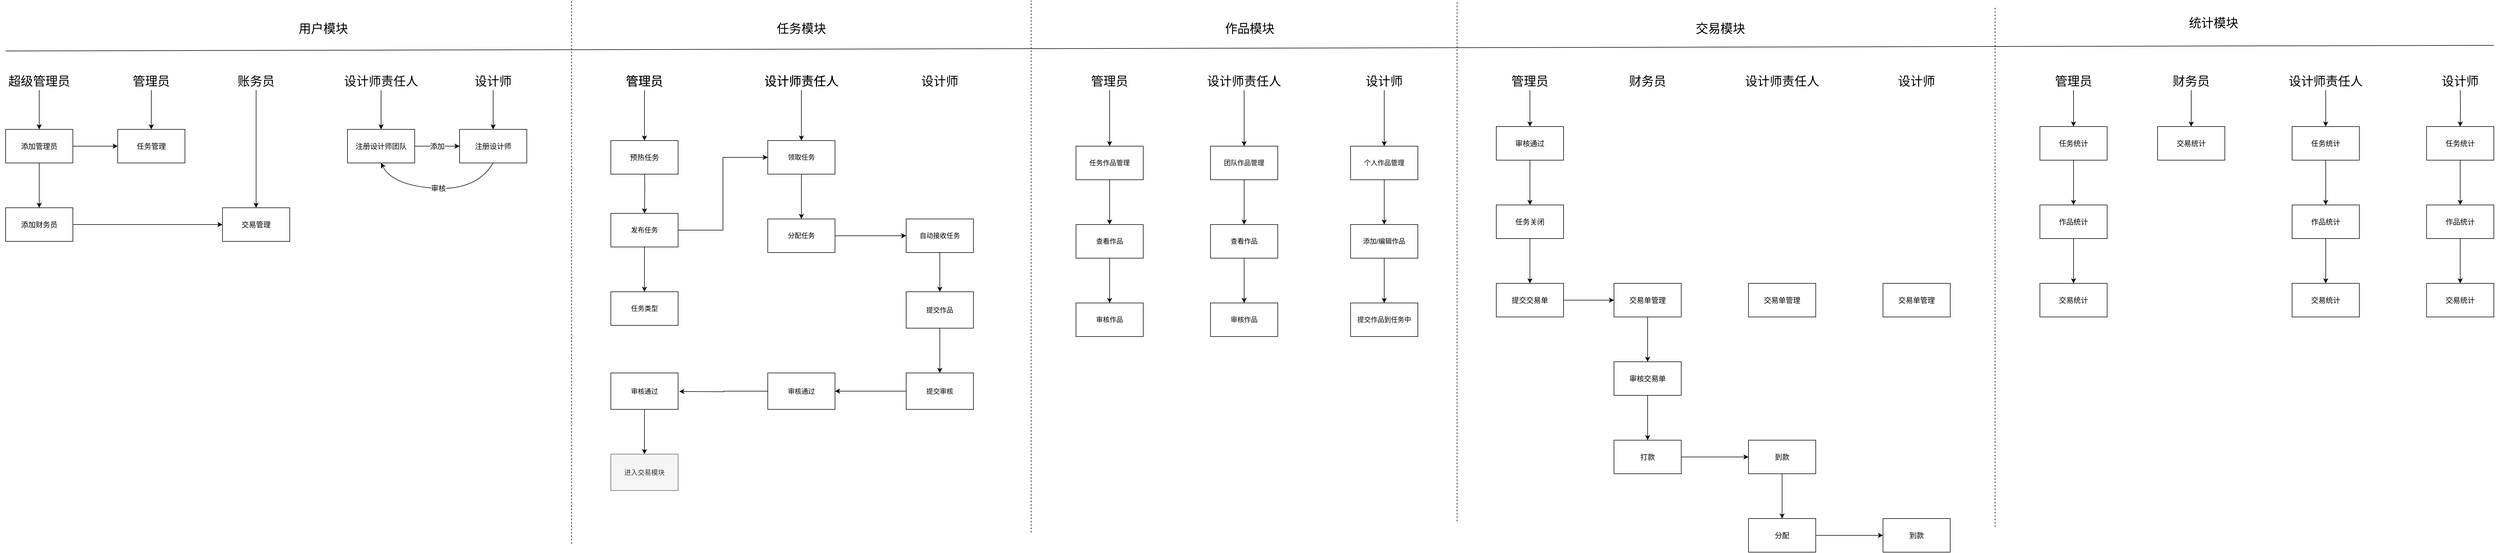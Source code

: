 <mxfile version="14.7.3" type="github">
  <diagram id="OvvP1t0Bk_wfCtFSYD_U" name="第 1 页">
    <mxGraphModel dx="2249" dy="800" grid="1" gridSize="10" guides="1" tooltips="1" connect="1" arrows="1" fold="1" page="1" pageScale="1" pageWidth="827" pageHeight="1169" math="0" shadow="0">
      <root>
        <mxCell id="0" />
        <mxCell id="1" parent="0" />
        <mxCell id="MgSzhwc9UO19rm0eEMxI-17" value="" style="edgeStyle=orthogonalEdgeStyle;rounded=0;orthogonalLoop=1;jettySize=auto;html=1;" edge="1" parent="1" source="MgSzhwc9UO19rm0eEMxI-1" target="MgSzhwc9UO19rm0eEMxI-16">
          <mxGeometry relative="1" as="geometry" />
        </mxCell>
        <mxCell id="MgSzhwc9UO19rm0eEMxI-165" style="edgeStyle=orthogonalEdgeStyle;rounded=0;orthogonalLoop=1;jettySize=auto;html=1;exitX=1;exitY=0.5;exitDx=0;exitDy=0;entryX=0;entryY=0.5;entryDx=0;entryDy=0;fontSize=13;" edge="1" parent="1" source="MgSzhwc9UO19rm0eEMxI-1" target="MgSzhwc9UO19rm0eEMxI-13">
          <mxGeometry relative="1" as="geometry" />
        </mxCell>
        <mxCell id="MgSzhwc9UO19rm0eEMxI-1" value="发布任务" style="rounded=0;whiteSpace=wrap;html=1;" vertex="1" parent="1">
          <mxGeometry x="310" y="390" width="120" height="60" as="geometry" />
        </mxCell>
        <mxCell id="MgSzhwc9UO19rm0eEMxI-19" value="" style="edgeStyle=orthogonalEdgeStyle;rounded=0;orthogonalLoop=1;jettySize=auto;html=1;" edge="1" parent="1" source="MgSzhwc9UO19rm0eEMxI-13" target="MgSzhwc9UO19rm0eEMxI-18">
          <mxGeometry relative="1" as="geometry" />
        </mxCell>
        <mxCell id="MgSzhwc9UO19rm0eEMxI-13" value="领取任务" style="rounded=0;whiteSpace=wrap;html=1;" vertex="1" parent="1">
          <mxGeometry x="590" y="260" width="120" height="60" as="geometry" />
        </mxCell>
        <mxCell id="MgSzhwc9UO19rm0eEMxI-16" value="任务类型" style="rounded=0;whiteSpace=wrap;html=1;" vertex="1" parent="1">
          <mxGeometry x="310" y="530" width="120" height="60" as="geometry" />
        </mxCell>
        <mxCell id="MgSzhwc9UO19rm0eEMxI-40" value="" style="edgeStyle=orthogonalEdgeStyle;rounded=0;orthogonalLoop=1;jettySize=auto;html=1;fontSize=22;" edge="1" parent="1" source="MgSzhwc9UO19rm0eEMxI-18" target="MgSzhwc9UO19rm0eEMxI-39">
          <mxGeometry relative="1" as="geometry" />
        </mxCell>
        <mxCell id="MgSzhwc9UO19rm0eEMxI-18" value="分配任务" style="rounded=0;whiteSpace=wrap;html=1;" vertex="1" parent="1">
          <mxGeometry x="590" y="400" width="120" height="60" as="geometry" />
        </mxCell>
        <mxCell id="MgSzhwc9UO19rm0eEMxI-43" value="" style="edgeStyle=orthogonalEdgeStyle;rounded=0;orthogonalLoop=1;jettySize=auto;html=1;fontSize=22;" edge="1" parent="1" source="MgSzhwc9UO19rm0eEMxI-20" target="MgSzhwc9UO19rm0eEMxI-42">
          <mxGeometry relative="1" as="geometry" />
        </mxCell>
        <mxCell id="MgSzhwc9UO19rm0eEMxI-20" value="提交作品" style="rounded=0;whiteSpace=wrap;html=1;" vertex="1" parent="1">
          <mxGeometry x="837" y="530" width="120" height="65" as="geometry" />
        </mxCell>
        <mxCell id="MgSzhwc9UO19rm0eEMxI-92" value="" style="edgeStyle=orthogonalEdgeStyle;rounded=0;orthogonalLoop=1;jettySize=auto;html=1;fontSize=13;" edge="1" parent="1" source="MgSzhwc9UO19rm0eEMxI-22" target="MgSzhwc9UO19rm0eEMxI-91">
          <mxGeometry relative="1" as="geometry" />
        </mxCell>
        <mxCell id="MgSzhwc9UO19rm0eEMxI-22" value="任务作品管理" style="rounded=0;whiteSpace=wrap;html=1;" vertex="1" parent="1">
          <mxGeometry x="1140" y="270" width="120" height="60" as="geometry" />
        </mxCell>
        <mxCell id="MgSzhwc9UO19rm0eEMxI-27" value="" style="endArrow=none;html=1;" edge="1" parent="1">
          <mxGeometry width="50" height="50" relative="1" as="geometry">
            <mxPoint x="-770" y="100" as="sourcePoint" />
            <mxPoint x="3670" y="90" as="targetPoint" />
            <Array as="points" />
          </mxGeometry>
        </mxCell>
        <mxCell id="MgSzhwc9UO19rm0eEMxI-29" value="任务模块" style="text;strokeColor=none;fillColor=none;align=left;verticalAlign=top;spacingLeft=4;spacingRight=4;overflow=hidden;rotatable=0;points=[[0,0.5],[1,0.5]];portConstraint=eastwest;fontSize=22;" vertex="1" parent="1">
          <mxGeometry x="600" y="40" width="100" height="40" as="geometry" />
        </mxCell>
        <mxCell id="MgSzhwc9UO19rm0eEMxI-30" value="" style="endArrow=none;dashed=1;html=1;fontSize=22;" edge="1" parent="1">
          <mxGeometry width="50" height="50" relative="1" as="geometry">
            <mxPoint x="240" y="980" as="sourcePoint" />
            <mxPoint x="240" y="10" as="targetPoint" />
          </mxGeometry>
        </mxCell>
        <mxCell id="MgSzhwc9UO19rm0eEMxI-31" value="用户模块" style="text;strokeColor=none;fillColor=none;align=left;verticalAlign=top;spacingLeft=4;spacingRight=4;overflow=hidden;rotatable=0;points=[[0,0.5],[1,0.5]];portConstraint=eastwest;fontSize=22;" vertex="1" parent="1">
          <mxGeometry x="-253" y="40" width="100" height="40" as="geometry" />
        </mxCell>
        <mxCell id="MgSzhwc9UO19rm0eEMxI-34" value="管理员" style="text;html=1;strokeColor=none;fillColor=none;align=center;verticalAlign=middle;whiteSpace=wrap;rounded=0;fontSize=22;" vertex="1" parent="1">
          <mxGeometry x="320" y="140" width="100" height="30" as="geometry" />
        </mxCell>
        <mxCell id="MgSzhwc9UO19rm0eEMxI-37" style="edgeStyle=orthogonalEdgeStyle;rounded=0;orthogonalLoop=1;jettySize=auto;html=1;entryX=0.5;entryY=0;entryDx=0;entryDy=0;fontSize=22;" edge="1" parent="1" source="MgSzhwc9UO19rm0eEMxI-36" target="MgSzhwc9UO19rm0eEMxI-13">
          <mxGeometry relative="1" as="geometry" />
        </mxCell>
        <mxCell id="MgSzhwc9UO19rm0eEMxI-36" value="设计师责任人" style="text;html=1;strokeColor=none;fillColor=none;align=center;verticalAlign=middle;whiteSpace=wrap;rounded=0;fontSize=22;" vertex="1" parent="1">
          <mxGeometry x="580" y="140" width="140" height="30" as="geometry" />
        </mxCell>
        <mxCell id="MgSzhwc9UO19rm0eEMxI-38" value="设计师" style="text;html=1;strokeColor=none;fillColor=none;align=center;verticalAlign=middle;whiteSpace=wrap;rounded=0;fontSize=22;" vertex="1" parent="1">
          <mxGeometry x="827" y="140" width="140" height="30" as="geometry" />
        </mxCell>
        <mxCell id="MgSzhwc9UO19rm0eEMxI-41" style="edgeStyle=orthogonalEdgeStyle;rounded=0;orthogonalLoop=1;jettySize=auto;html=1;fontSize=22;" edge="1" parent="1" source="MgSzhwc9UO19rm0eEMxI-39" target="MgSzhwc9UO19rm0eEMxI-20">
          <mxGeometry relative="1" as="geometry" />
        </mxCell>
        <mxCell id="MgSzhwc9UO19rm0eEMxI-39" value="自动接收任务" style="rounded=0;whiteSpace=wrap;html=1;" vertex="1" parent="1">
          <mxGeometry x="837" y="400" width="120" height="60" as="geometry" />
        </mxCell>
        <mxCell id="MgSzhwc9UO19rm0eEMxI-44" style="edgeStyle=orthogonalEdgeStyle;rounded=0;orthogonalLoop=1;jettySize=auto;html=1;entryX=1;entryY=0.5;entryDx=0;entryDy=0;fontSize=22;" edge="1" parent="1" source="MgSzhwc9UO19rm0eEMxI-42" target="MgSzhwc9UO19rm0eEMxI-45">
          <mxGeometry relative="1" as="geometry">
            <mxPoint x="710" y="710" as="targetPoint" />
          </mxGeometry>
        </mxCell>
        <mxCell id="MgSzhwc9UO19rm0eEMxI-42" value="提交审核" style="rounded=0;whiteSpace=wrap;html=1;" vertex="1" parent="1">
          <mxGeometry x="837" y="675" width="120" height="65" as="geometry" />
        </mxCell>
        <mxCell id="MgSzhwc9UO19rm0eEMxI-47" value="" style="edgeStyle=orthogonalEdgeStyle;rounded=0;orthogonalLoop=1;jettySize=auto;html=1;fontSize=22;" edge="1" parent="1" source="MgSzhwc9UO19rm0eEMxI-45">
          <mxGeometry relative="1" as="geometry">
            <mxPoint x="432" y="708" as="targetPoint" />
          </mxGeometry>
        </mxCell>
        <mxCell id="MgSzhwc9UO19rm0eEMxI-45" value="审核通过" style="rounded=0;whiteSpace=wrap;html=1;" vertex="1" parent="1">
          <mxGeometry x="590" y="675" width="120" height="65" as="geometry" />
        </mxCell>
        <mxCell id="MgSzhwc9UO19rm0eEMxI-51" value="" style="edgeStyle=orthogonalEdgeStyle;rounded=0;orthogonalLoop=1;jettySize=auto;html=1;fontSize=22;" edge="1" parent="1" source="MgSzhwc9UO19rm0eEMxI-48" target="MgSzhwc9UO19rm0eEMxI-50">
          <mxGeometry relative="1" as="geometry" />
        </mxCell>
        <mxCell id="MgSzhwc9UO19rm0eEMxI-48" value="审核通过" style="rounded=0;whiteSpace=wrap;html=1;" vertex="1" parent="1">
          <mxGeometry x="310" y="675" width="120" height="65" as="geometry" />
        </mxCell>
        <mxCell id="MgSzhwc9UO19rm0eEMxI-50" value="进入交易模块" style="rounded=0;whiteSpace=wrap;html=1;fillColor=#f5f5f5;strokeColor=#666666;fontColor=#333333;" vertex="1" parent="1">
          <mxGeometry x="310" y="820" width="120" height="65" as="geometry" />
        </mxCell>
        <mxCell id="MgSzhwc9UO19rm0eEMxI-58" value="" style="edgeStyle=orthogonalEdgeStyle;rounded=0;orthogonalLoop=1;jettySize=auto;html=1;fontSize=22;" edge="1" parent="1" source="MgSzhwc9UO19rm0eEMxI-53" target="MgSzhwc9UO19rm0eEMxI-57">
          <mxGeometry relative="1" as="geometry" />
        </mxCell>
        <mxCell id="MgSzhwc9UO19rm0eEMxI-53" value="超级管理员" style="text;html=1;strokeColor=none;fillColor=none;align=center;verticalAlign=middle;whiteSpace=wrap;rounded=0;fontSize=22;" vertex="1" parent="1">
          <mxGeometry x="-780" y="140" width="140" height="30" as="geometry" />
        </mxCell>
        <mxCell id="MgSzhwc9UO19rm0eEMxI-61" value="" style="edgeStyle=orthogonalEdgeStyle;rounded=0;orthogonalLoop=1;jettySize=auto;html=1;fontSize=13;" edge="1" parent="1" source="MgSzhwc9UO19rm0eEMxI-54" target="MgSzhwc9UO19rm0eEMxI-59">
          <mxGeometry relative="1" as="geometry" />
        </mxCell>
        <mxCell id="MgSzhwc9UO19rm0eEMxI-54" value="管理员" style="text;html=1;strokeColor=none;fillColor=none;align=center;verticalAlign=middle;whiteSpace=wrap;rounded=0;fontSize=22;" vertex="1" parent="1">
          <mxGeometry x="-580" y="140" width="140" height="30" as="geometry" />
        </mxCell>
        <mxCell id="MgSzhwc9UO19rm0eEMxI-66" value="" style="edgeStyle=orthogonalEdgeStyle;rounded=0;orthogonalLoop=1;jettySize=auto;html=1;fontSize=13;" edge="1" parent="1" source="MgSzhwc9UO19rm0eEMxI-55" target="MgSzhwc9UO19rm0eEMxI-64">
          <mxGeometry relative="1" as="geometry" />
        </mxCell>
        <mxCell id="MgSzhwc9UO19rm0eEMxI-55" value="设计师责任人" style="text;html=1;strokeColor=none;fillColor=none;align=center;verticalAlign=middle;whiteSpace=wrap;rounded=0;fontSize=22;" vertex="1" parent="1">
          <mxGeometry x="-170" y="140" width="140" height="30" as="geometry" />
        </mxCell>
        <mxCell id="MgSzhwc9UO19rm0eEMxI-68" value="" style="edgeStyle=orthogonalEdgeStyle;rounded=0;orthogonalLoop=1;jettySize=auto;html=1;fontSize=13;" edge="1" parent="1" source="MgSzhwc9UO19rm0eEMxI-56" target="MgSzhwc9UO19rm0eEMxI-67">
          <mxGeometry relative="1" as="geometry" />
        </mxCell>
        <mxCell id="MgSzhwc9UO19rm0eEMxI-56" value="设计师" style="text;html=1;strokeColor=none;fillColor=none;align=center;verticalAlign=middle;whiteSpace=wrap;rounded=0;fontSize=22;" vertex="1" parent="1">
          <mxGeometry x="30" y="140" width="140" height="30" as="geometry" />
        </mxCell>
        <mxCell id="MgSzhwc9UO19rm0eEMxI-60" value="" style="edgeStyle=orthogonalEdgeStyle;rounded=0;orthogonalLoop=1;jettySize=auto;html=1;fontSize=13;" edge="1" parent="1" source="MgSzhwc9UO19rm0eEMxI-57" target="MgSzhwc9UO19rm0eEMxI-59">
          <mxGeometry relative="1" as="geometry" />
        </mxCell>
        <mxCell id="MgSzhwc9UO19rm0eEMxI-86" value="" style="edgeStyle=orthogonalEdgeStyle;rounded=0;orthogonalLoop=1;jettySize=auto;html=1;fontSize=13;" edge="1" parent="1" source="MgSzhwc9UO19rm0eEMxI-57" target="MgSzhwc9UO19rm0eEMxI-85">
          <mxGeometry relative="1" as="geometry" />
        </mxCell>
        <mxCell id="MgSzhwc9UO19rm0eEMxI-57" value="添加管理员" style="rounded=0;whiteSpace=wrap;html=1;fontSize=13;" vertex="1" parent="1">
          <mxGeometry x="-770" y="240" width="120" height="60" as="geometry" />
        </mxCell>
        <mxCell id="MgSzhwc9UO19rm0eEMxI-59" value="任务管理" style="rounded=0;whiteSpace=wrap;html=1;fontSize=13;" vertex="1" parent="1">
          <mxGeometry x="-570" y="240" width="120" height="60" as="geometry" />
        </mxCell>
        <mxCell id="MgSzhwc9UO19rm0eEMxI-69" value="添加" style="edgeStyle=orthogonalEdgeStyle;rounded=0;orthogonalLoop=1;jettySize=auto;html=1;fontSize=13;" edge="1" parent="1" source="MgSzhwc9UO19rm0eEMxI-64" target="MgSzhwc9UO19rm0eEMxI-67">
          <mxGeometry relative="1" as="geometry" />
        </mxCell>
        <mxCell id="MgSzhwc9UO19rm0eEMxI-64" value="注册设计师团队" style="rounded=0;whiteSpace=wrap;html=1;fontSize=13;" vertex="1" parent="1">
          <mxGeometry x="-160" y="240" width="120" height="60" as="geometry" />
        </mxCell>
        <mxCell id="MgSzhwc9UO19rm0eEMxI-67" value="注册设计师" style="whiteSpace=wrap;html=1;fontSize=13;" vertex="1" parent="1">
          <mxGeometry x="40" y="240" width="120" height="60" as="geometry" />
        </mxCell>
        <mxCell id="MgSzhwc9UO19rm0eEMxI-70" value="审核" style="curved=1;endArrow=classic;html=1;fontSize=13;exitX=0.5;exitY=1;exitDx=0;exitDy=0;entryX=0.5;entryY=1;entryDx=0;entryDy=0;" edge="1" parent="1" source="MgSzhwc9UO19rm0eEMxI-67" target="MgSzhwc9UO19rm0eEMxI-64">
          <mxGeometry width="50" height="50" relative="1" as="geometry">
            <mxPoint x="-70" y="330" as="sourcePoint" />
            <mxPoint x="-20" y="280" as="targetPoint" />
            <Array as="points">
              <mxPoint x="70" y="350" />
              <mxPoint x="-80" y="340" />
            </Array>
          </mxGeometry>
        </mxCell>
        <mxCell id="MgSzhwc9UO19rm0eEMxI-71" value="" style="endArrow=none;dashed=1;html=1;fontSize=22;" edge="1" parent="1">
          <mxGeometry width="50" height="50" relative="1" as="geometry">
            <mxPoint x="1060" y="960" as="sourcePoint" />
            <mxPoint x="1060" y="10" as="targetPoint" />
          </mxGeometry>
        </mxCell>
        <mxCell id="MgSzhwc9UO19rm0eEMxI-72" value="作品模块" style="text;strokeColor=none;fillColor=none;align=left;verticalAlign=top;spacingLeft=4;spacingRight=4;overflow=hidden;rotatable=0;points=[[0,0.5],[1,0.5]];portConstraint=eastwest;fontSize=22;" vertex="1" parent="1">
          <mxGeometry x="1400" y="40" width="100" height="40" as="geometry" />
        </mxCell>
        <mxCell id="MgSzhwc9UO19rm0eEMxI-73" value="管理员" style="text;html=1;strokeColor=none;fillColor=none;align=center;verticalAlign=middle;whiteSpace=wrap;rounded=0;fontSize=22;" vertex="1" parent="1">
          <mxGeometry x="320" y="140" width="100" height="30" as="geometry" />
        </mxCell>
        <mxCell id="MgSzhwc9UO19rm0eEMxI-74" value="设计师责任人" style="text;html=1;strokeColor=none;fillColor=none;align=center;verticalAlign=middle;whiteSpace=wrap;rounded=0;fontSize=22;" vertex="1" parent="1">
          <mxGeometry x="580" y="140" width="140" height="30" as="geometry" />
        </mxCell>
        <mxCell id="MgSzhwc9UO19rm0eEMxI-82" value="" style="edgeStyle=orthogonalEdgeStyle;rounded=0;orthogonalLoop=1;jettySize=auto;html=1;fontSize=13;" edge="1" parent="1" source="MgSzhwc9UO19rm0eEMxI-75" target="MgSzhwc9UO19rm0eEMxI-81">
          <mxGeometry relative="1" as="geometry" />
        </mxCell>
        <mxCell id="MgSzhwc9UO19rm0eEMxI-75" value="设计师" style="text;html=1;strokeColor=none;fillColor=none;align=center;verticalAlign=middle;whiteSpace=wrap;rounded=0;fontSize=22;" vertex="1" parent="1">
          <mxGeometry x="1620" y="140" width="140" height="30" as="geometry" />
        </mxCell>
        <mxCell id="MgSzhwc9UO19rm0eEMxI-78" value="" style="edgeStyle=orthogonalEdgeStyle;rounded=0;orthogonalLoop=1;jettySize=auto;html=1;fontSize=13;" edge="1" parent="1" source="MgSzhwc9UO19rm0eEMxI-76" target="MgSzhwc9UO19rm0eEMxI-22">
          <mxGeometry relative="1" as="geometry" />
        </mxCell>
        <mxCell id="MgSzhwc9UO19rm0eEMxI-76" value="管理员" style="text;html=1;strokeColor=none;fillColor=none;align=center;verticalAlign=middle;whiteSpace=wrap;rounded=0;fontSize=22;" vertex="1" parent="1">
          <mxGeometry x="1150" y="140" width="100" height="30" as="geometry" />
        </mxCell>
        <mxCell id="MgSzhwc9UO19rm0eEMxI-80" value="" style="edgeStyle=orthogonalEdgeStyle;rounded=0;orthogonalLoop=1;jettySize=auto;html=1;fontSize=13;" edge="1" parent="1" source="MgSzhwc9UO19rm0eEMxI-77" target="MgSzhwc9UO19rm0eEMxI-79">
          <mxGeometry relative="1" as="geometry" />
        </mxCell>
        <mxCell id="MgSzhwc9UO19rm0eEMxI-77" value="设计师责任人" style="text;html=1;strokeColor=none;fillColor=none;align=center;verticalAlign=middle;whiteSpace=wrap;rounded=0;fontSize=22;" vertex="1" parent="1">
          <mxGeometry x="1370" y="140" width="140" height="30" as="geometry" />
        </mxCell>
        <mxCell id="MgSzhwc9UO19rm0eEMxI-94" value="" style="edgeStyle=orthogonalEdgeStyle;rounded=0;orthogonalLoop=1;jettySize=auto;html=1;fontSize=13;" edge="1" parent="1" source="MgSzhwc9UO19rm0eEMxI-79" target="MgSzhwc9UO19rm0eEMxI-93">
          <mxGeometry relative="1" as="geometry" />
        </mxCell>
        <mxCell id="MgSzhwc9UO19rm0eEMxI-79" value="团队作品管理" style="rounded=0;whiteSpace=wrap;html=1;" vertex="1" parent="1">
          <mxGeometry x="1380" y="270" width="120" height="60" as="geometry" />
        </mxCell>
        <mxCell id="MgSzhwc9UO19rm0eEMxI-100" value="" style="edgeStyle=orthogonalEdgeStyle;rounded=0;orthogonalLoop=1;jettySize=auto;html=1;fontSize=13;" edge="1" parent="1" source="MgSzhwc9UO19rm0eEMxI-81" target="MgSzhwc9UO19rm0eEMxI-99">
          <mxGeometry relative="1" as="geometry" />
        </mxCell>
        <mxCell id="MgSzhwc9UO19rm0eEMxI-81" value="个人作品管理" style="rounded=0;whiteSpace=wrap;html=1;" vertex="1" parent="1">
          <mxGeometry x="1630" y="270" width="120" height="60" as="geometry" />
        </mxCell>
        <mxCell id="MgSzhwc9UO19rm0eEMxI-83" value="交易模块" style="text;strokeColor=none;fillColor=none;align=left;verticalAlign=top;spacingLeft=4;spacingRight=4;overflow=hidden;rotatable=0;points=[[0,0.5],[1,0.5]];portConstraint=eastwest;fontSize=22;" vertex="1" parent="1">
          <mxGeometry x="2240" y="40" width="100" height="40" as="geometry" />
        </mxCell>
        <mxCell id="MgSzhwc9UO19rm0eEMxI-84" value="" style="endArrow=none;dashed=1;html=1;fontSize=22;" edge="1" parent="1">
          <mxGeometry width="50" height="50" relative="1" as="geometry">
            <mxPoint x="1820" y="940" as="sourcePoint" />
            <mxPoint x="1820" y="10" as="targetPoint" />
          </mxGeometry>
        </mxCell>
        <mxCell id="MgSzhwc9UO19rm0eEMxI-89" value="" style="edgeStyle=orthogonalEdgeStyle;rounded=0;orthogonalLoop=1;jettySize=auto;html=1;fontSize=13;" edge="1" parent="1" source="MgSzhwc9UO19rm0eEMxI-85" target="MgSzhwc9UO19rm0eEMxI-88">
          <mxGeometry relative="1" as="geometry" />
        </mxCell>
        <mxCell id="MgSzhwc9UO19rm0eEMxI-85" value="添加财务员" style="rounded=0;whiteSpace=wrap;html=1;fontSize=13;" vertex="1" parent="1">
          <mxGeometry x="-770" y="380" width="120" height="60" as="geometry" />
        </mxCell>
        <mxCell id="MgSzhwc9UO19rm0eEMxI-90" style="edgeStyle=orthogonalEdgeStyle;rounded=0;orthogonalLoop=1;jettySize=auto;html=1;fontSize=13;" edge="1" parent="1" source="MgSzhwc9UO19rm0eEMxI-87" target="MgSzhwc9UO19rm0eEMxI-88">
          <mxGeometry relative="1" as="geometry" />
        </mxCell>
        <mxCell id="MgSzhwc9UO19rm0eEMxI-87" value="账务员" style="text;html=1;strokeColor=none;fillColor=none;align=center;verticalAlign=middle;whiteSpace=wrap;rounded=0;fontSize=22;" vertex="1" parent="1">
          <mxGeometry x="-393" y="140" width="140" height="30" as="geometry" />
        </mxCell>
        <mxCell id="MgSzhwc9UO19rm0eEMxI-88" value="交易管理" style="rounded=0;whiteSpace=wrap;html=1;fontSize=13;" vertex="1" parent="1">
          <mxGeometry x="-383" y="380" width="120" height="60" as="geometry" />
        </mxCell>
        <mxCell id="MgSzhwc9UO19rm0eEMxI-96" value="" style="edgeStyle=orthogonalEdgeStyle;rounded=0;orthogonalLoop=1;jettySize=auto;html=1;fontSize=13;" edge="1" parent="1" source="MgSzhwc9UO19rm0eEMxI-91" target="MgSzhwc9UO19rm0eEMxI-95">
          <mxGeometry relative="1" as="geometry" />
        </mxCell>
        <mxCell id="MgSzhwc9UO19rm0eEMxI-91" value="查看作品" style="rounded=0;whiteSpace=wrap;html=1;" vertex="1" parent="1">
          <mxGeometry x="1140" y="410" width="120" height="60" as="geometry" />
        </mxCell>
        <mxCell id="MgSzhwc9UO19rm0eEMxI-98" value="" style="edgeStyle=orthogonalEdgeStyle;rounded=0;orthogonalLoop=1;jettySize=auto;html=1;fontSize=13;" edge="1" parent="1" source="MgSzhwc9UO19rm0eEMxI-93" target="MgSzhwc9UO19rm0eEMxI-97">
          <mxGeometry relative="1" as="geometry" />
        </mxCell>
        <mxCell id="MgSzhwc9UO19rm0eEMxI-93" value="查看作品" style="rounded=0;whiteSpace=wrap;html=1;" vertex="1" parent="1">
          <mxGeometry x="1380" y="410" width="120" height="60" as="geometry" />
        </mxCell>
        <mxCell id="MgSzhwc9UO19rm0eEMxI-95" value="审核作品" style="rounded=0;whiteSpace=wrap;html=1;" vertex="1" parent="1">
          <mxGeometry x="1140" y="550" width="120" height="60" as="geometry" />
        </mxCell>
        <mxCell id="MgSzhwc9UO19rm0eEMxI-97" value="审核作品" style="rounded=0;whiteSpace=wrap;html=1;" vertex="1" parent="1">
          <mxGeometry x="1380" y="550" width="120" height="60" as="geometry" />
        </mxCell>
        <mxCell id="MgSzhwc9UO19rm0eEMxI-102" value="" style="edgeStyle=orthogonalEdgeStyle;rounded=0;orthogonalLoop=1;jettySize=auto;html=1;fontSize=13;" edge="1" parent="1" source="MgSzhwc9UO19rm0eEMxI-99" target="MgSzhwc9UO19rm0eEMxI-101">
          <mxGeometry relative="1" as="geometry" />
        </mxCell>
        <mxCell id="MgSzhwc9UO19rm0eEMxI-99" value="添加/编辑作品" style="rounded=0;whiteSpace=wrap;html=1;" vertex="1" parent="1">
          <mxGeometry x="1630" y="410" width="120" height="60" as="geometry" />
        </mxCell>
        <mxCell id="MgSzhwc9UO19rm0eEMxI-101" value="提交作品到任务中" style="rounded=0;whiteSpace=wrap;html=1;" vertex="1" parent="1">
          <mxGeometry x="1630" y="550" width="120" height="60" as="geometry" />
        </mxCell>
        <mxCell id="MgSzhwc9UO19rm0eEMxI-162" value="" style="edgeStyle=orthogonalEdgeStyle;rounded=0;orthogonalLoop=1;jettySize=auto;html=1;fontSize=13;" edge="1" parent="1" target="MgSzhwc9UO19rm0eEMxI-1">
          <mxGeometry relative="1" as="geometry">
            <mxPoint x="370" y="300" as="sourcePoint" />
          </mxGeometry>
        </mxCell>
        <mxCell id="MgSzhwc9UO19rm0eEMxI-164" value="" style="edgeStyle=orthogonalEdgeStyle;rounded=0;orthogonalLoop=1;jettySize=auto;html=1;fontSize=13;" edge="1" parent="1" source="MgSzhwc9UO19rm0eEMxI-103" target="MgSzhwc9UO19rm0eEMxI-163">
          <mxGeometry relative="1" as="geometry" />
        </mxCell>
        <mxCell id="MgSzhwc9UO19rm0eEMxI-103" value="管理员" style="text;html=1;strokeColor=none;fillColor=none;align=center;verticalAlign=middle;whiteSpace=wrap;rounded=0;fontSize=22;" vertex="1" parent="1">
          <mxGeometry x="320" y="140" width="100" height="30" as="geometry" />
        </mxCell>
        <mxCell id="MgSzhwc9UO19rm0eEMxI-104" value="设计师责任人" style="text;html=1;strokeColor=none;fillColor=none;align=center;verticalAlign=middle;whiteSpace=wrap;rounded=0;fontSize=22;" vertex="1" parent="1">
          <mxGeometry x="580" y="140" width="140" height="30" as="geometry" />
        </mxCell>
        <mxCell id="MgSzhwc9UO19rm0eEMxI-105" value="设计师" style="text;html=1;strokeColor=none;fillColor=none;align=center;verticalAlign=middle;whiteSpace=wrap;rounded=0;fontSize=22;" vertex="1" parent="1">
          <mxGeometry x="2570" y="140" width="140" height="30" as="geometry" />
        </mxCell>
        <mxCell id="MgSzhwc9UO19rm0eEMxI-112" value="" style="edgeStyle=orthogonalEdgeStyle;rounded=0;orthogonalLoop=1;jettySize=auto;html=1;fontSize=13;" edge="1" parent="1" source="MgSzhwc9UO19rm0eEMxI-106" target="MgSzhwc9UO19rm0eEMxI-111">
          <mxGeometry relative="1" as="geometry" />
        </mxCell>
        <mxCell id="MgSzhwc9UO19rm0eEMxI-106" value="管理员" style="text;html=1;strokeColor=none;fillColor=none;align=center;verticalAlign=middle;whiteSpace=wrap;rounded=0;fontSize=22;" vertex="1" parent="1">
          <mxGeometry x="1900" y="140" width="100" height="30" as="geometry" />
        </mxCell>
        <mxCell id="MgSzhwc9UO19rm0eEMxI-107" value="设计师责任人" style="text;html=1;strokeColor=none;fillColor=none;align=center;verticalAlign=middle;whiteSpace=wrap;rounded=0;fontSize=22;" vertex="1" parent="1">
          <mxGeometry x="2330" y="140" width="140" height="30" as="geometry" />
        </mxCell>
        <mxCell id="MgSzhwc9UO19rm0eEMxI-108" value="财务员" style="text;html=1;strokeColor=none;fillColor=none;align=center;verticalAlign=middle;whiteSpace=wrap;rounded=0;fontSize=22;" vertex="1" parent="1">
          <mxGeometry x="2110" y="140" width="100" height="30" as="geometry" />
        </mxCell>
        <mxCell id="MgSzhwc9UO19rm0eEMxI-114" value="" style="edgeStyle=orthogonalEdgeStyle;rounded=0;orthogonalLoop=1;jettySize=auto;html=1;fontSize=13;" edge="1" parent="1" source="MgSzhwc9UO19rm0eEMxI-111" target="MgSzhwc9UO19rm0eEMxI-113">
          <mxGeometry relative="1" as="geometry" />
        </mxCell>
        <mxCell id="MgSzhwc9UO19rm0eEMxI-111" value="审核通过" style="whiteSpace=wrap;html=1;fontSize=13;" vertex="1" parent="1">
          <mxGeometry x="1890" y="235" width="120" height="60" as="geometry" />
        </mxCell>
        <mxCell id="MgSzhwc9UO19rm0eEMxI-116" value="" style="edgeStyle=orthogonalEdgeStyle;rounded=0;orthogonalLoop=1;jettySize=auto;html=1;fontSize=13;" edge="1" parent="1" source="MgSzhwc9UO19rm0eEMxI-113" target="MgSzhwc9UO19rm0eEMxI-115">
          <mxGeometry relative="1" as="geometry" />
        </mxCell>
        <mxCell id="MgSzhwc9UO19rm0eEMxI-113" value="任务关闭" style="whiteSpace=wrap;html=1;fontSize=13;" vertex="1" parent="1">
          <mxGeometry x="1890" y="375" width="120" height="60" as="geometry" />
        </mxCell>
        <mxCell id="MgSzhwc9UO19rm0eEMxI-118" value="" style="edgeStyle=orthogonalEdgeStyle;rounded=0;orthogonalLoop=1;jettySize=auto;html=1;fontSize=13;" edge="1" parent="1" source="MgSzhwc9UO19rm0eEMxI-115" target="MgSzhwc9UO19rm0eEMxI-117">
          <mxGeometry relative="1" as="geometry" />
        </mxCell>
        <mxCell id="MgSzhwc9UO19rm0eEMxI-115" value="提交交易单" style="whiteSpace=wrap;html=1;fontSize=13;" vertex="1" parent="1">
          <mxGeometry x="1890" y="515" width="120" height="60" as="geometry" />
        </mxCell>
        <mxCell id="MgSzhwc9UO19rm0eEMxI-121" value="" style="edgeStyle=orthogonalEdgeStyle;rounded=0;orthogonalLoop=1;jettySize=auto;html=1;fontSize=13;" edge="1" parent="1" source="MgSzhwc9UO19rm0eEMxI-117" target="MgSzhwc9UO19rm0eEMxI-120">
          <mxGeometry relative="1" as="geometry" />
        </mxCell>
        <mxCell id="MgSzhwc9UO19rm0eEMxI-117" value="交易单管理" style="whiteSpace=wrap;html=1;fontSize=13;" vertex="1" parent="1">
          <mxGeometry x="2100" y="515" width="120" height="60" as="geometry" />
        </mxCell>
        <mxCell id="MgSzhwc9UO19rm0eEMxI-119" value="交易单管理" style="whiteSpace=wrap;html=1;fontSize=13;" vertex="1" parent="1">
          <mxGeometry x="2340" y="515" width="120" height="60" as="geometry" />
        </mxCell>
        <mxCell id="MgSzhwc9UO19rm0eEMxI-123" value="" style="edgeStyle=orthogonalEdgeStyle;rounded=0;orthogonalLoop=1;jettySize=auto;html=1;fontSize=13;" edge="1" parent="1" source="MgSzhwc9UO19rm0eEMxI-120" target="MgSzhwc9UO19rm0eEMxI-122">
          <mxGeometry relative="1" as="geometry" />
        </mxCell>
        <mxCell id="MgSzhwc9UO19rm0eEMxI-120" value="审核交易单" style="whiteSpace=wrap;html=1;fontSize=13;" vertex="1" parent="1">
          <mxGeometry x="2100" y="655" width="120" height="60" as="geometry" />
        </mxCell>
        <mxCell id="MgSzhwc9UO19rm0eEMxI-125" value="" style="edgeStyle=orthogonalEdgeStyle;rounded=0;orthogonalLoop=1;jettySize=auto;html=1;fontSize=13;" edge="1" parent="1" source="MgSzhwc9UO19rm0eEMxI-122" target="MgSzhwc9UO19rm0eEMxI-124">
          <mxGeometry relative="1" as="geometry" />
        </mxCell>
        <mxCell id="MgSzhwc9UO19rm0eEMxI-122" value="打款" style="whiteSpace=wrap;html=1;fontSize=13;" vertex="1" parent="1">
          <mxGeometry x="2100" y="795" width="120" height="60" as="geometry" />
        </mxCell>
        <mxCell id="MgSzhwc9UO19rm0eEMxI-127" value="" style="edgeStyle=orthogonalEdgeStyle;rounded=0;orthogonalLoop=1;jettySize=auto;html=1;fontSize=13;" edge="1" parent="1" source="MgSzhwc9UO19rm0eEMxI-124" target="MgSzhwc9UO19rm0eEMxI-126">
          <mxGeometry relative="1" as="geometry" />
        </mxCell>
        <mxCell id="MgSzhwc9UO19rm0eEMxI-124" value="到款" style="whiteSpace=wrap;html=1;fontSize=13;" vertex="1" parent="1">
          <mxGeometry x="2340" y="795" width="120" height="60" as="geometry" />
        </mxCell>
        <mxCell id="MgSzhwc9UO19rm0eEMxI-129" value="" style="edgeStyle=orthogonalEdgeStyle;rounded=0;orthogonalLoop=1;jettySize=auto;html=1;fontSize=13;" edge="1" parent="1" source="MgSzhwc9UO19rm0eEMxI-126" target="MgSzhwc9UO19rm0eEMxI-128">
          <mxGeometry relative="1" as="geometry" />
        </mxCell>
        <mxCell id="MgSzhwc9UO19rm0eEMxI-126" value="分配" style="whiteSpace=wrap;html=1;fontSize=13;" vertex="1" parent="1">
          <mxGeometry x="2340" y="935" width="120" height="60" as="geometry" />
        </mxCell>
        <mxCell id="MgSzhwc9UO19rm0eEMxI-128" value="到款" style="whiteSpace=wrap;html=1;fontSize=13;" vertex="1" parent="1">
          <mxGeometry x="2580" y="935" width="120" height="60" as="geometry" />
        </mxCell>
        <mxCell id="MgSzhwc9UO19rm0eEMxI-130" value="交易单管理" style="whiteSpace=wrap;html=1;fontSize=13;" vertex="1" parent="1">
          <mxGeometry x="2580" y="515" width="120" height="60" as="geometry" />
        </mxCell>
        <mxCell id="MgSzhwc9UO19rm0eEMxI-131" value="" style="endArrow=none;dashed=1;html=1;fontSize=22;" edge="1" parent="1">
          <mxGeometry width="50" height="50" relative="1" as="geometry">
            <mxPoint x="2780" y="950" as="sourcePoint" />
            <mxPoint x="2780" y="20" as="targetPoint" />
          </mxGeometry>
        </mxCell>
        <mxCell id="MgSzhwc9UO19rm0eEMxI-132" value="统计模块" style="text;strokeColor=none;fillColor=none;align=left;verticalAlign=top;spacingLeft=4;spacingRight=4;overflow=hidden;rotatable=0;points=[[0,0.5],[1,0.5]];portConstraint=eastwest;fontSize=22;" vertex="1" parent="1">
          <mxGeometry x="3120" y="30" width="100" height="40" as="geometry" />
        </mxCell>
        <mxCell id="MgSzhwc9UO19rm0eEMxI-133" value="设计师" style="text;html=1;strokeColor=none;fillColor=none;align=center;verticalAlign=middle;whiteSpace=wrap;rounded=0;fontSize=22;" vertex="1" parent="1">
          <mxGeometry x="3540" y="140" width="140" height="30" as="geometry" />
        </mxCell>
        <mxCell id="MgSzhwc9UO19rm0eEMxI-151" value="" style="edgeStyle=orthogonalEdgeStyle;rounded=0;orthogonalLoop=1;jettySize=auto;html=1;fontSize=13;" edge="1" parent="1" source="MgSzhwc9UO19rm0eEMxI-134" target="MgSzhwc9UO19rm0eEMxI-150">
          <mxGeometry relative="1" as="geometry" />
        </mxCell>
        <mxCell id="MgSzhwc9UO19rm0eEMxI-134" value="管理员" style="text;html=1;strokeColor=none;fillColor=none;align=center;verticalAlign=middle;whiteSpace=wrap;rounded=0;fontSize=22;" vertex="1" parent="1">
          <mxGeometry x="2870" y="140" width="100" height="30" as="geometry" />
        </mxCell>
        <mxCell id="MgSzhwc9UO19rm0eEMxI-140" value="" style="edgeStyle=orthogonalEdgeStyle;rounded=0;orthogonalLoop=1;jettySize=auto;html=1;fontSize=13;" edge="1" parent="1" source="MgSzhwc9UO19rm0eEMxI-135" target="MgSzhwc9UO19rm0eEMxI-139">
          <mxGeometry relative="1" as="geometry" />
        </mxCell>
        <mxCell id="MgSzhwc9UO19rm0eEMxI-135" value="设计师责任人" style="text;html=1;strokeColor=none;fillColor=none;align=center;verticalAlign=middle;whiteSpace=wrap;rounded=0;fontSize=22;" vertex="1" parent="1">
          <mxGeometry x="3300" y="140" width="140" height="30" as="geometry" />
        </mxCell>
        <mxCell id="MgSzhwc9UO19rm0eEMxI-147" value="" style="edgeStyle=orthogonalEdgeStyle;rounded=0;orthogonalLoop=1;jettySize=auto;html=1;fontSize=13;" edge="1" parent="1" source="MgSzhwc9UO19rm0eEMxI-136" target="MgSzhwc9UO19rm0eEMxI-146">
          <mxGeometry relative="1" as="geometry" />
        </mxCell>
        <mxCell id="MgSzhwc9UO19rm0eEMxI-136" value="财务员" style="text;html=1;strokeColor=none;fillColor=none;align=center;verticalAlign=middle;whiteSpace=wrap;rounded=0;fontSize=22;" vertex="1" parent="1">
          <mxGeometry x="3080" y="140" width="100" height="30" as="geometry" />
        </mxCell>
        <mxCell id="MgSzhwc9UO19rm0eEMxI-143" value="" style="edgeStyle=orthogonalEdgeStyle;rounded=0;orthogonalLoop=1;jettySize=auto;html=1;fontSize=13;" edge="1" parent="1" source="MgSzhwc9UO19rm0eEMxI-139" target="MgSzhwc9UO19rm0eEMxI-142">
          <mxGeometry relative="1" as="geometry" />
        </mxCell>
        <mxCell id="MgSzhwc9UO19rm0eEMxI-139" value="任务统计" style="whiteSpace=wrap;html=1;fontSize=13;" vertex="1" parent="1">
          <mxGeometry x="3310" y="235" width="120" height="60" as="geometry" />
        </mxCell>
        <mxCell id="MgSzhwc9UO19rm0eEMxI-145" value="" style="edgeStyle=orthogonalEdgeStyle;rounded=0;orthogonalLoop=1;jettySize=auto;html=1;fontSize=13;" edge="1" parent="1" source="MgSzhwc9UO19rm0eEMxI-142" target="MgSzhwc9UO19rm0eEMxI-144">
          <mxGeometry relative="1" as="geometry" />
        </mxCell>
        <mxCell id="MgSzhwc9UO19rm0eEMxI-142" value="作品统计" style="whiteSpace=wrap;html=1;fontSize=13;" vertex="1" parent="1">
          <mxGeometry x="3310" y="375" width="120" height="60" as="geometry" />
        </mxCell>
        <mxCell id="MgSzhwc9UO19rm0eEMxI-144" value="交易统计" style="whiteSpace=wrap;html=1;fontSize=13;" vertex="1" parent="1">
          <mxGeometry x="3310" y="515" width="120" height="60" as="geometry" />
        </mxCell>
        <mxCell id="MgSzhwc9UO19rm0eEMxI-146" value="交易统计" style="whiteSpace=wrap;html=1;fontSize=13;" vertex="1" parent="1">
          <mxGeometry x="3070" y="235" width="120" height="60" as="geometry" />
        </mxCell>
        <mxCell id="MgSzhwc9UO19rm0eEMxI-153" value="" style="edgeStyle=orthogonalEdgeStyle;rounded=0;orthogonalLoop=1;jettySize=auto;html=1;fontSize=13;" edge="1" parent="1" source="MgSzhwc9UO19rm0eEMxI-150" target="MgSzhwc9UO19rm0eEMxI-152">
          <mxGeometry relative="1" as="geometry" />
        </mxCell>
        <mxCell id="MgSzhwc9UO19rm0eEMxI-150" value="任务统计" style="whiteSpace=wrap;html=1;fontSize=13;" vertex="1" parent="1">
          <mxGeometry x="2860" y="235" width="120" height="60" as="geometry" />
        </mxCell>
        <mxCell id="MgSzhwc9UO19rm0eEMxI-155" value="" style="edgeStyle=orthogonalEdgeStyle;rounded=0;orthogonalLoop=1;jettySize=auto;html=1;fontSize=13;" edge="1" parent="1" source="MgSzhwc9UO19rm0eEMxI-152" target="MgSzhwc9UO19rm0eEMxI-154">
          <mxGeometry relative="1" as="geometry" />
        </mxCell>
        <mxCell id="MgSzhwc9UO19rm0eEMxI-152" value="作品统计" style="whiteSpace=wrap;html=1;fontSize=13;" vertex="1" parent="1">
          <mxGeometry x="2860" y="375" width="120" height="60" as="geometry" />
        </mxCell>
        <mxCell id="MgSzhwc9UO19rm0eEMxI-154" value="交易统计" style="whiteSpace=wrap;html=1;fontSize=13;" vertex="1" parent="1">
          <mxGeometry x="2860" y="515" width="120" height="60" as="geometry" />
        </mxCell>
        <mxCell id="MgSzhwc9UO19rm0eEMxI-156" value="" style="edgeStyle=orthogonalEdgeStyle;rounded=0;orthogonalLoop=1;jettySize=auto;html=1;fontSize=13;" edge="1" parent="1" target="MgSzhwc9UO19rm0eEMxI-158">
          <mxGeometry relative="1" as="geometry">
            <mxPoint x="3610" y="170" as="sourcePoint" />
          </mxGeometry>
        </mxCell>
        <mxCell id="MgSzhwc9UO19rm0eEMxI-157" value="" style="edgeStyle=orthogonalEdgeStyle;rounded=0;orthogonalLoop=1;jettySize=auto;html=1;fontSize=13;" edge="1" parent="1" source="MgSzhwc9UO19rm0eEMxI-158" target="MgSzhwc9UO19rm0eEMxI-160">
          <mxGeometry relative="1" as="geometry" />
        </mxCell>
        <mxCell id="MgSzhwc9UO19rm0eEMxI-158" value="任务统计" style="whiteSpace=wrap;html=1;fontSize=13;" vertex="1" parent="1">
          <mxGeometry x="3550" y="235" width="120" height="60" as="geometry" />
        </mxCell>
        <mxCell id="MgSzhwc9UO19rm0eEMxI-159" value="" style="edgeStyle=orthogonalEdgeStyle;rounded=0;orthogonalLoop=1;jettySize=auto;html=1;fontSize=13;" edge="1" parent="1" source="MgSzhwc9UO19rm0eEMxI-160" target="MgSzhwc9UO19rm0eEMxI-161">
          <mxGeometry relative="1" as="geometry" />
        </mxCell>
        <mxCell id="MgSzhwc9UO19rm0eEMxI-160" value="作品统计" style="whiteSpace=wrap;html=1;fontSize=13;" vertex="1" parent="1">
          <mxGeometry x="3550" y="375" width="120" height="60" as="geometry" />
        </mxCell>
        <mxCell id="MgSzhwc9UO19rm0eEMxI-161" value="交易统计" style="whiteSpace=wrap;html=1;fontSize=13;" vertex="1" parent="1">
          <mxGeometry x="3550" y="515" width="120" height="60" as="geometry" />
        </mxCell>
        <mxCell id="MgSzhwc9UO19rm0eEMxI-163" value="预热任务" style="whiteSpace=wrap;html=1;fontSize=13;" vertex="1" parent="1">
          <mxGeometry x="310" y="260" width="120" height="60" as="geometry" />
        </mxCell>
      </root>
    </mxGraphModel>
  </diagram>
</mxfile>
